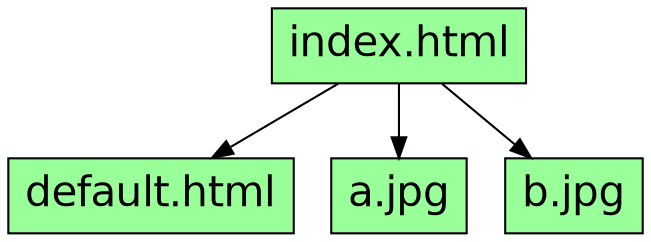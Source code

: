 digraph strings {
    graph [fontname = "Helvetica", fontsize = 20]
    node  [fontname = "Helvetica", fontsize = 20, shape = box, style = filled]
    edge  [fontname = "Helvetica", fontsize = 20]

    index [label = "index.html", fillcolor = "#99ff99"];
    default [label = "default.html", fillcolor = "#99ff99"];
    a [label = "a.jpg", fillcolor = "#99ff99"];
    b [label = "b.jpg", fillcolor = "#99ff99"];

    index -> default;
    index -> a;
    index -> b;
}
